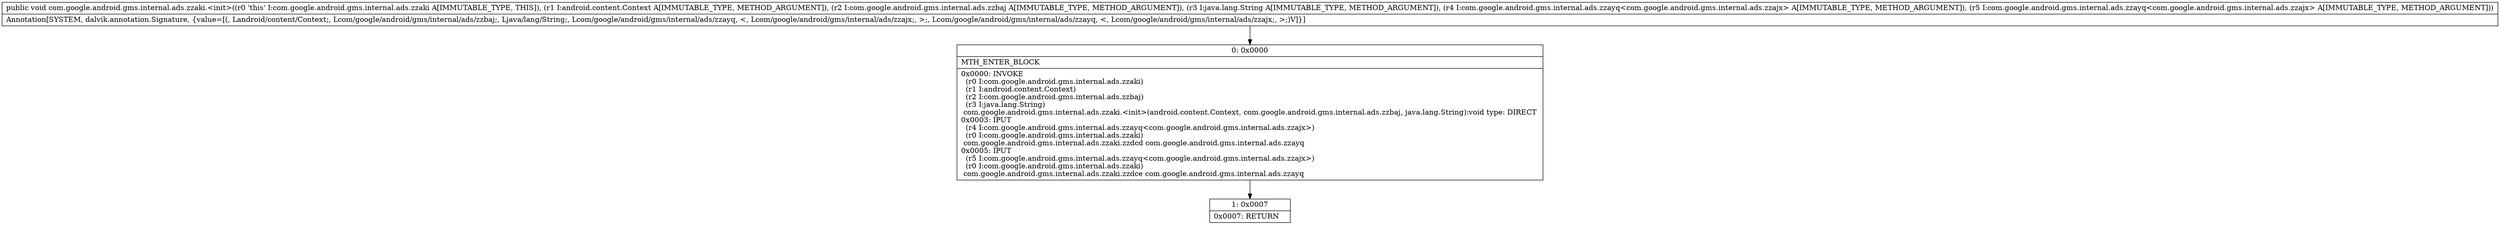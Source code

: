 digraph "CFG forcom.google.android.gms.internal.ads.zzaki.\<init\>(Landroid\/content\/Context;Lcom\/google\/android\/gms\/internal\/ads\/zzbaj;Ljava\/lang\/String;Lcom\/google\/android\/gms\/internal\/ads\/zzayq;Lcom\/google\/android\/gms\/internal\/ads\/zzayq;)V" {
Node_0 [shape=record,label="{0\:\ 0x0000|MTH_ENTER_BLOCK\l|0x0000: INVOKE  \l  (r0 I:com.google.android.gms.internal.ads.zzaki)\l  (r1 I:android.content.Context)\l  (r2 I:com.google.android.gms.internal.ads.zzbaj)\l  (r3 I:java.lang.String)\l com.google.android.gms.internal.ads.zzaki.\<init\>(android.content.Context, com.google.android.gms.internal.ads.zzbaj, java.lang.String):void type: DIRECT \l0x0003: IPUT  \l  (r4 I:com.google.android.gms.internal.ads.zzayq\<com.google.android.gms.internal.ads.zzajx\>)\l  (r0 I:com.google.android.gms.internal.ads.zzaki)\l com.google.android.gms.internal.ads.zzaki.zzdcd com.google.android.gms.internal.ads.zzayq \l0x0005: IPUT  \l  (r5 I:com.google.android.gms.internal.ads.zzayq\<com.google.android.gms.internal.ads.zzajx\>)\l  (r0 I:com.google.android.gms.internal.ads.zzaki)\l com.google.android.gms.internal.ads.zzaki.zzdce com.google.android.gms.internal.ads.zzayq \l}"];
Node_1 [shape=record,label="{1\:\ 0x0007|0x0007: RETURN   \l}"];
MethodNode[shape=record,label="{public void com.google.android.gms.internal.ads.zzaki.\<init\>((r0 'this' I:com.google.android.gms.internal.ads.zzaki A[IMMUTABLE_TYPE, THIS]), (r1 I:android.content.Context A[IMMUTABLE_TYPE, METHOD_ARGUMENT]), (r2 I:com.google.android.gms.internal.ads.zzbaj A[IMMUTABLE_TYPE, METHOD_ARGUMENT]), (r3 I:java.lang.String A[IMMUTABLE_TYPE, METHOD_ARGUMENT]), (r4 I:com.google.android.gms.internal.ads.zzayq\<com.google.android.gms.internal.ads.zzajx\> A[IMMUTABLE_TYPE, METHOD_ARGUMENT]), (r5 I:com.google.android.gms.internal.ads.zzayq\<com.google.android.gms.internal.ads.zzajx\> A[IMMUTABLE_TYPE, METHOD_ARGUMENT]))  | Annotation[SYSTEM, dalvik.annotation.Signature, \{value=[(, Landroid\/content\/Context;, Lcom\/google\/android\/gms\/internal\/ads\/zzbaj;, Ljava\/lang\/String;, Lcom\/google\/android\/gms\/internal\/ads\/zzayq, \<, Lcom\/google\/android\/gms\/internal\/ads\/zzajx;, \>;, Lcom\/google\/android\/gms\/internal\/ads\/zzayq, \<, Lcom\/google\/android\/gms\/internal\/ads\/zzajx;, \>;)V]\}]\l}"];
MethodNode -> Node_0;
Node_0 -> Node_1;
}

